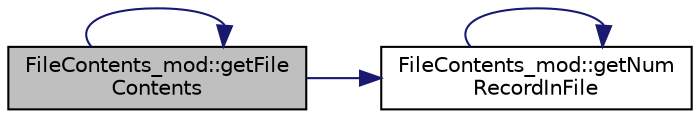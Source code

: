 digraph "FileContents_mod::getFileContents"
{
 // LATEX_PDF_SIZE
  edge [fontname="Helvetica",fontsize="10",labelfontname="Helvetica",labelfontsize="10"];
  node [fontname="Helvetica",fontsize="10",shape=record];
  rankdir="LR";
  Node1 [label="FileContents_mod::getFile\lContents",height=0.2,width=0.4,color="black", fillcolor="grey75", style="filled", fontcolor="black",tooltip="Returns the entire content of a file as an array of strings."];
  Node1 -> Node1 [color="midnightblue",fontsize="10",style="solid"];
  Node1 -> Node2 [color="midnightblue",fontsize="10",style="solid"];
  Node2 [label="FileContents_mod::getNum\lRecordInFile",height=0.2,width=0.4,color="black", fillcolor="white", style="filled",URL="$namespaceFileContents__mod.html#a3ebba2a91e43cae6e9fafe6250c0ed76",tooltip="Returns the number of lines in a file."];
  Node2 -> Node2 [color="midnightblue",fontsize="10",style="solid"];
}
